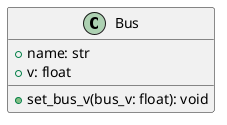 @startuml Bus
class Bus {
    +name: str
    +v: float
    +set_bus_v(bus_v: float): void
}
@enduml


@startuml Component
class Component {
    +Resistor: Component
    +Load: Component
    +VoltageSource: Component
}
@enduml


@startuml Circuit
class Circuit {
    +name: str
    +i: float
    +table: list[str]
    +components: dict{str: component_object}
    +buses: {str: bus_object}
    +add_bus(name: str, index: int, voltage: float, angle=0.0): void
    +add_resistor(name: str, r: float, bus1: str, bus2: str): void
    +add_load(name: str, power: float, bus1: str, bus2: str): void
    +add_voltage_source(name: str, v: float, bus: str): void
    +calc_i(): void
    +check_bus_names(index: int, name: str): void
}
@enduml


@startuml Solution
class Solution {
    +name: str
    +circuit: Circuit
    +do_power_flow(): void
    +print_nodal_voltages(): void
}
@enduml

